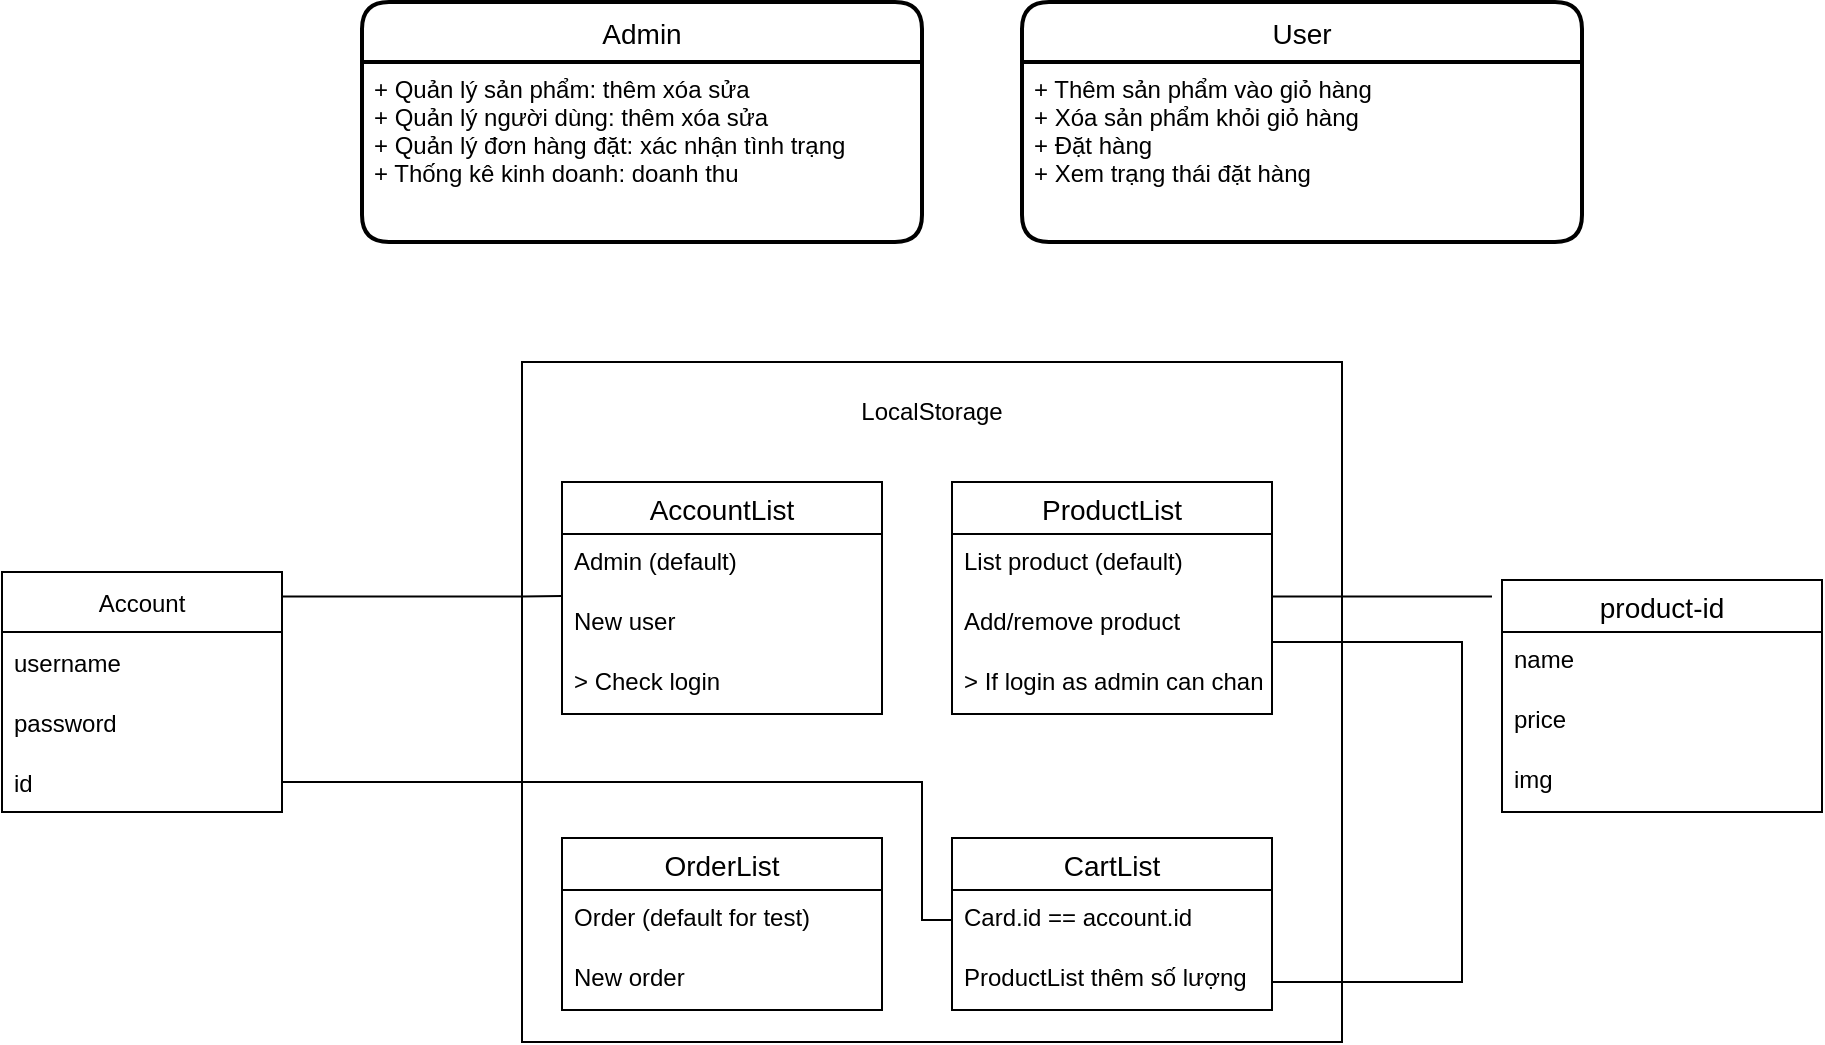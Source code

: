 <mxfile version="15.5.0" type="github">
  <diagram id="A2gb6ovF-wNH_0Qie81E" name="Page-1">
    <mxGraphModel dx="2310" dy="781" grid="1" gridSize="10" guides="1" tooltips="1" connect="1" arrows="1" fold="1" page="1" pageScale="1" pageWidth="827" pageHeight="1169" math="0" shadow="0">
      <root>
        <mxCell id="0" />
        <mxCell id="1" parent="0" />
        <mxCell id="3Y7rejbO8p2I4icDClnW-1" value="" style="rounded=0;whiteSpace=wrap;html=1;" parent="1" vertex="1">
          <mxGeometry x="90" y="230" width="410" height="340" as="geometry" />
        </mxCell>
        <mxCell id="3Y7rejbO8p2I4icDClnW-2" value="LocalStorage" style="text;html=1;strokeColor=none;fillColor=none;align=center;verticalAlign=middle;whiteSpace=wrap;rounded=0;" parent="1" vertex="1">
          <mxGeometry x="265" y="240" width="60" height="30" as="geometry" />
        </mxCell>
        <mxCell id="4B0oqPqM5RAnGnxoc8f9-5" value="AccountList" style="swimlane;fontStyle=0;childLayout=stackLayout;horizontal=1;startSize=26;horizontalStack=0;resizeParent=1;resizeParentMax=0;resizeLast=0;collapsible=1;marginBottom=0;align=center;fontSize=14;" vertex="1" parent="1">
          <mxGeometry x="110" y="290" width="160" height="116" as="geometry" />
        </mxCell>
        <mxCell id="4B0oqPqM5RAnGnxoc8f9-6" value="Admin (default)" style="text;strokeColor=none;fillColor=none;spacingLeft=4;spacingRight=4;overflow=hidden;rotatable=0;points=[[0,0.5],[1,0.5]];portConstraint=eastwest;fontSize=12;" vertex="1" parent="4B0oqPqM5RAnGnxoc8f9-5">
          <mxGeometry y="26" width="160" height="30" as="geometry" />
        </mxCell>
        <mxCell id="4B0oqPqM5RAnGnxoc8f9-7" value="New user" style="text;strokeColor=none;fillColor=none;spacingLeft=4;spacingRight=4;overflow=hidden;rotatable=0;points=[[0,0.5],[1,0.5]];portConstraint=eastwest;fontSize=12;" vertex="1" parent="4B0oqPqM5RAnGnxoc8f9-5">
          <mxGeometry y="56" width="160" height="30" as="geometry" />
        </mxCell>
        <mxCell id="4B0oqPqM5RAnGnxoc8f9-8" value="&gt; Check login" style="text;strokeColor=none;fillColor=none;spacingLeft=4;spacingRight=4;overflow=hidden;rotatable=0;points=[[0,0.5],[1,0.5]];portConstraint=eastwest;fontSize=12;" vertex="1" parent="4B0oqPqM5RAnGnxoc8f9-5">
          <mxGeometry y="86" width="160" height="30" as="geometry" />
        </mxCell>
        <mxCell id="4B0oqPqM5RAnGnxoc8f9-13" value="Account" style="swimlane;fontStyle=0;childLayout=stackLayout;horizontal=1;startSize=30;horizontalStack=0;resizeParent=1;resizeParentMax=0;resizeLast=0;collapsible=1;marginBottom=0;" vertex="1" parent="1">
          <mxGeometry x="-170" y="335" width="140" height="120" as="geometry" />
        </mxCell>
        <mxCell id="4B0oqPqM5RAnGnxoc8f9-14" value="username" style="text;strokeColor=none;fillColor=none;align=left;verticalAlign=middle;spacingLeft=4;spacingRight=4;overflow=hidden;points=[[0,0.5],[1,0.5]];portConstraint=eastwest;rotatable=0;" vertex="1" parent="4B0oqPqM5RAnGnxoc8f9-13">
          <mxGeometry y="30" width="140" height="30" as="geometry" />
        </mxCell>
        <mxCell id="4B0oqPqM5RAnGnxoc8f9-15" value="password" style="text;strokeColor=none;fillColor=none;align=left;verticalAlign=middle;spacingLeft=4;spacingRight=4;overflow=hidden;points=[[0,0.5],[1,0.5]];portConstraint=eastwest;rotatable=0;" vertex="1" parent="4B0oqPqM5RAnGnxoc8f9-13">
          <mxGeometry y="60" width="140" height="30" as="geometry" />
        </mxCell>
        <mxCell id="4B0oqPqM5RAnGnxoc8f9-16" value="id" style="text;strokeColor=none;fillColor=none;align=left;verticalAlign=middle;spacingLeft=4;spacingRight=4;overflow=hidden;points=[[0,0.5],[1,0.5]];portConstraint=eastwest;rotatable=0;" vertex="1" parent="4B0oqPqM5RAnGnxoc8f9-13">
          <mxGeometry y="90" width="140" height="30" as="geometry" />
        </mxCell>
        <mxCell id="4B0oqPqM5RAnGnxoc8f9-17" value="" style="endArrow=none;html=1;rounded=0;edgeStyle=orthogonalEdgeStyle;" edge="1" parent="1">
          <mxGeometry relative="1" as="geometry">
            <mxPoint x="-30" y="347.29" as="sourcePoint" />
            <mxPoint x="110" y="347" as="targetPoint" />
            <Array as="points">
              <mxPoint x="90" y="347.29" />
              <mxPoint x="90" y="347.29" />
            </Array>
          </mxGeometry>
        </mxCell>
        <mxCell id="4B0oqPqM5RAnGnxoc8f9-23" value="ProductList" style="swimlane;fontStyle=0;childLayout=stackLayout;horizontal=1;startSize=26;horizontalStack=0;resizeParent=1;resizeParentMax=0;resizeLast=0;collapsible=1;marginBottom=0;align=center;fontSize=14;" vertex="1" parent="1">
          <mxGeometry x="305" y="290" width="160" height="116" as="geometry" />
        </mxCell>
        <mxCell id="4B0oqPqM5RAnGnxoc8f9-24" value="List product (default)" style="text;strokeColor=none;fillColor=none;spacingLeft=4;spacingRight=4;overflow=hidden;rotatable=0;points=[[0,0.5],[1,0.5]];portConstraint=eastwest;fontSize=12;" vertex="1" parent="4B0oqPqM5RAnGnxoc8f9-23">
          <mxGeometry y="26" width="160" height="30" as="geometry" />
        </mxCell>
        <mxCell id="4B0oqPqM5RAnGnxoc8f9-25" value="Add/remove product" style="text;strokeColor=none;fillColor=none;spacingLeft=4;spacingRight=4;overflow=hidden;rotatable=0;points=[[0,0.5],[1,0.5]];portConstraint=eastwest;fontSize=12;" vertex="1" parent="4B0oqPqM5RAnGnxoc8f9-23">
          <mxGeometry y="56" width="160" height="30" as="geometry" />
        </mxCell>
        <mxCell id="4B0oqPqM5RAnGnxoc8f9-26" value="&gt; If login as admin can change" style="text;strokeColor=none;fillColor=none;spacingLeft=4;spacingRight=4;overflow=hidden;rotatable=0;points=[[0,0.5],[1,0.5]];portConstraint=eastwest;fontSize=12;" vertex="1" parent="4B0oqPqM5RAnGnxoc8f9-23">
          <mxGeometry y="86" width="160" height="30" as="geometry" />
        </mxCell>
        <mxCell id="4B0oqPqM5RAnGnxoc8f9-29" value="product-id" style="swimlane;fontStyle=0;childLayout=stackLayout;horizontal=1;startSize=26;horizontalStack=0;resizeParent=1;resizeParentMax=0;resizeLast=0;collapsible=1;marginBottom=0;align=center;fontSize=14;" vertex="1" parent="1">
          <mxGeometry x="580" y="339" width="160" height="116" as="geometry" />
        </mxCell>
        <mxCell id="4B0oqPqM5RAnGnxoc8f9-30" value="name" style="text;strokeColor=none;fillColor=none;spacingLeft=4;spacingRight=4;overflow=hidden;rotatable=0;points=[[0,0.5],[1,0.5]];portConstraint=eastwest;fontSize=12;" vertex="1" parent="4B0oqPqM5RAnGnxoc8f9-29">
          <mxGeometry y="26" width="160" height="30" as="geometry" />
        </mxCell>
        <mxCell id="4B0oqPqM5RAnGnxoc8f9-31" value="price" style="text;strokeColor=none;fillColor=none;spacingLeft=4;spacingRight=4;overflow=hidden;rotatable=0;points=[[0,0.5],[1,0.5]];portConstraint=eastwest;fontSize=12;" vertex="1" parent="4B0oqPqM5RAnGnxoc8f9-29">
          <mxGeometry y="56" width="160" height="30" as="geometry" />
        </mxCell>
        <mxCell id="4B0oqPqM5RAnGnxoc8f9-32" value="img" style="text;strokeColor=none;fillColor=none;spacingLeft=4;spacingRight=4;overflow=hidden;rotatable=0;points=[[0,0.5],[1,0.5]];portConstraint=eastwest;fontSize=12;" vertex="1" parent="4B0oqPqM5RAnGnxoc8f9-29">
          <mxGeometry y="86" width="160" height="30" as="geometry" />
        </mxCell>
        <mxCell id="4B0oqPqM5RAnGnxoc8f9-37" value="" style="endArrow=none;html=1;rounded=0;edgeStyle=orthogonalEdgeStyle;" edge="1" parent="1">
          <mxGeometry relative="1" as="geometry">
            <mxPoint x="465" y="347.29" as="sourcePoint" />
            <mxPoint x="575" y="347.29" as="targetPoint" />
          </mxGeometry>
        </mxCell>
        <mxCell id="4B0oqPqM5RAnGnxoc8f9-39" value="Admin" style="swimlane;childLayout=stackLayout;horizontal=1;startSize=30;horizontalStack=0;rounded=1;fontSize=14;fontStyle=0;strokeWidth=2;resizeParent=0;resizeLast=1;shadow=0;dashed=0;align=center;" vertex="1" parent="1">
          <mxGeometry x="10" y="50" width="280" height="120" as="geometry" />
        </mxCell>
        <mxCell id="4B0oqPqM5RAnGnxoc8f9-40" value="+ Quản lý sản phẩm: thêm xóa sửa&#xa;+ Quản lý người dùng: thêm xóa sửa&#xa;+ Quản lý đơn hàng đặt: xác nhận tình trạng&#xa;+ Thống kê kinh doanh: doanh thu" style="align=left;strokeColor=none;fillColor=none;spacingLeft=4;fontSize=12;verticalAlign=top;resizable=0;rotatable=0;part=1;" vertex="1" parent="4B0oqPqM5RAnGnxoc8f9-39">
          <mxGeometry y="30" width="280" height="90" as="geometry" />
        </mxCell>
        <mxCell id="4B0oqPqM5RAnGnxoc8f9-45" value="CartList" style="swimlane;fontStyle=0;childLayout=stackLayout;horizontal=1;startSize=26;horizontalStack=0;resizeParent=1;resizeParentMax=0;resizeLast=0;collapsible=1;marginBottom=0;align=center;fontSize=14;" vertex="1" parent="1">
          <mxGeometry x="305" y="468" width="160" height="86" as="geometry" />
        </mxCell>
        <mxCell id="4B0oqPqM5RAnGnxoc8f9-46" value="Card.id == account.id" style="text;strokeColor=none;fillColor=none;spacingLeft=4;spacingRight=4;overflow=hidden;rotatable=0;points=[[0,0.5],[1,0.5]];portConstraint=eastwest;fontSize=12;" vertex="1" parent="4B0oqPqM5RAnGnxoc8f9-45">
          <mxGeometry y="26" width="160" height="30" as="geometry" />
        </mxCell>
        <mxCell id="4B0oqPqM5RAnGnxoc8f9-47" value="ProductList thêm số lượng" style="text;strokeColor=none;fillColor=none;spacingLeft=4;spacingRight=4;overflow=hidden;rotatable=0;points=[[0,0.5],[1,0.5]];portConstraint=eastwest;fontSize=12;" vertex="1" parent="4B0oqPqM5RAnGnxoc8f9-45">
          <mxGeometry y="56" width="160" height="30" as="geometry" />
        </mxCell>
        <mxCell id="4B0oqPqM5RAnGnxoc8f9-58" value="" style="endArrow=none;html=1;rounded=0;edgeStyle=orthogonalEdgeStyle;entryX=1;entryY=0.5;entryDx=0;entryDy=0;" edge="1" parent="1" target="4B0oqPqM5RAnGnxoc8f9-47">
          <mxGeometry relative="1" as="geometry">
            <mxPoint x="465" y="370" as="sourcePoint" />
            <mxPoint x="540" y="540" as="targetPoint" />
            <Array as="points">
              <mxPoint x="560" y="370" />
              <mxPoint x="560" y="540" />
              <mxPoint x="465" y="540" />
            </Array>
          </mxGeometry>
        </mxCell>
        <mxCell id="4B0oqPqM5RAnGnxoc8f9-59" value="" style="endArrow=none;html=1;rounded=0;edgeStyle=orthogonalEdgeStyle;entryX=0;entryY=0.5;entryDx=0;entryDy=0;" edge="1" parent="1" target="4B0oqPqM5RAnGnxoc8f9-46">
          <mxGeometry relative="1" as="geometry">
            <mxPoint x="-30" y="440" as="sourcePoint" />
            <mxPoint x="130" y="440" as="targetPoint" />
            <Array as="points">
              <mxPoint x="290" y="440" />
              <mxPoint x="290" y="509" />
            </Array>
          </mxGeometry>
        </mxCell>
        <mxCell id="4B0oqPqM5RAnGnxoc8f9-60" value="OrderList" style="swimlane;fontStyle=0;childLayout=stackLayout;horizontal=1;startSize=26;horizontalStack=0;resizeParent=1;resizeParentMax=0;resizeLast=0;collapsible=1;marginBottom=0;align=center;fontSize=14;" vertex="1" parent="1">
          <mxGeometry x="110" y="468" width="160" height="86" as="geometry" />
        </mxCell>
        <mxCell id="4B0oqPqM5RAnGnxoc8f9-61" value="Order (default for test)" style="text;strokeColor=none;fillColor=none;spacingLeft=4;spacingRight=4;overflow=hidden;rotatable=0;points=[[0,0.5],[1,0.5]];portConstraint=eastwest;fontSize=12;" vertex="1" parent="4B0oqPqM5RAnGnxoc8f9-60">
          <mxGeometry y="26" width="160" height="30" as="geometry" />
        </mxCell>
        <mxCell id="4B0oqPqM5RAnGnxoc8f9-62" value="New order" style="text;strokeColor=none;fillColor=none;spacingLeft=4;spacingRight=4;overflow=hidden;rotatable=0;points=[[0,0.5],[1,0.5]];portConstraint=eastwest;fontSize=12;" vertex="1" parent="4B0oqPqM5RAnGnxoc8f9-60">
          <mxGeometry y="56" width="160" height="30" as="geometry" />
        </mxCell>
        <mxCell id="4B0oqPqM5RAnGnxoc8f9-65" value="User" style="swimlane;childLayout=stackLayout;horizontal=1;startSize=30;horizontalStack=0;rounded=1;fontSize=14;fontStyle=0;strokeWidth=2;resizeParent=0;resizeLast=1;shadow=0;dashed=0;align=center;" vertex="1" parent="1">
          <mxGeometry x="340" y="50" width="280" height="120" as="geometry" />
        </mxCell>
        <mxCell id="4B0oqPqM5RAnGnxoc8f9-66" value="+ Thêm sản phẩm vào giỏ hàng&#xa;+ Xóa sản phẩm khỏi giỏ hàng&#xa;+ Đặt hàng&#xa;+ Xem trạng thái đặt hàng&#xa;" style="align=left;strokeColor=none;fillColor=none;spacingLeft=4;fontSize=12;verticalAlign=top;resizable=0;rotatable=0;part=1;" vertex="1" parent="4B0oqPqM5RAnGnxoc8f9-65">
          <mxGeometry y="30" width="280" height="90" as="geometry" />
        </mxCell>
      </root>
    </mxGraphModel>
  </diagram>
</mxfile>
